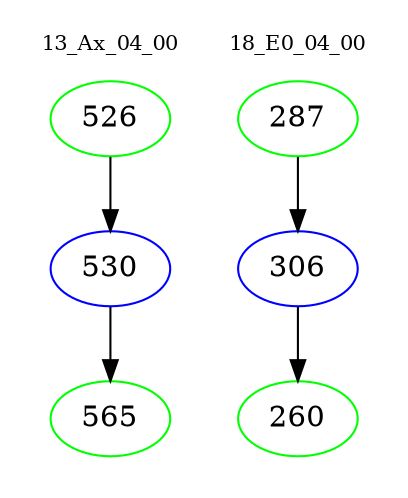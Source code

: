 digraph{
subgraph cluster_0 {
color = white
label = "13_Ax_04_00";
fontsize=10;
T0_526 [label="526", color="green"]
T0_526 -> T0_530 [color="black"]
T0_530 [label="530", color="blue"]
T0_530 -> T0_565 [color="black"]
T0_565 [label="565", color="green"]
}
subgraph cluster_1 {
color = white
label = "18_E0_04_00";
fontsize=10;
T1_287 [label="287", color="green"]
T1_287 -> T1_306 [color="black"]
T1_306 [label="306", color="blue"]
T1_306 -> T1_260 [color="black"]
T1_260 [label="260", color="green"]
}
}
